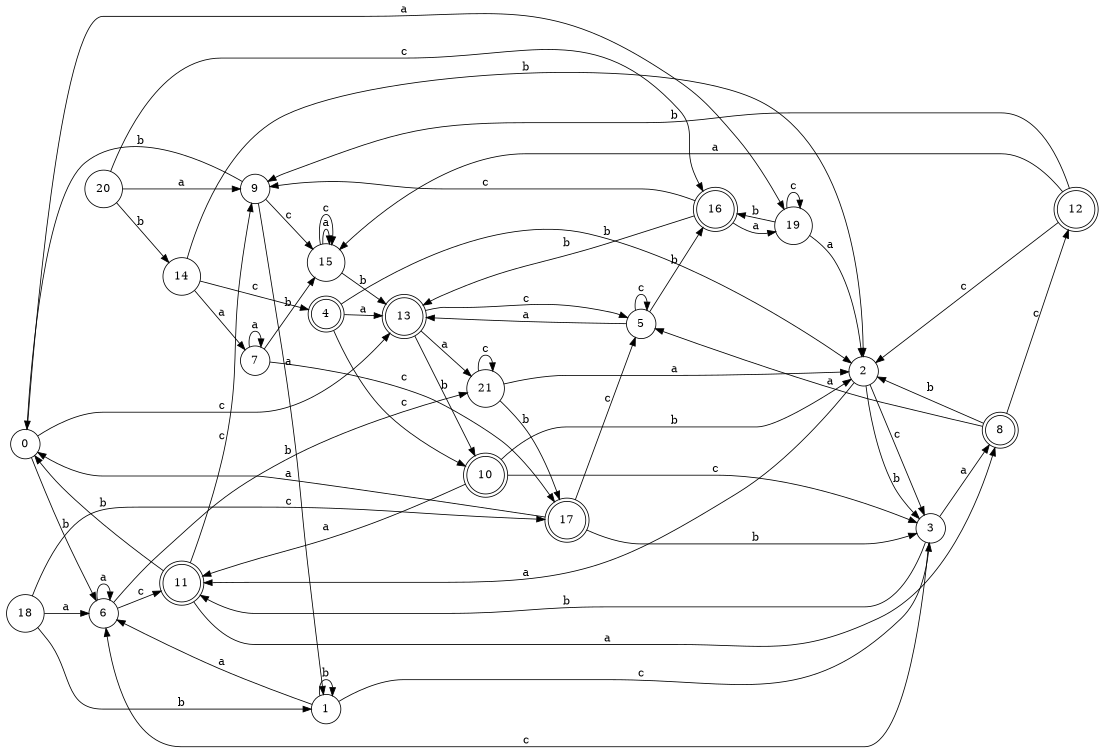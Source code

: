 digraph n18_8 {
__start0 [label="" shape="none"];

rankdir=LR;
size="8,5";

s0 [style="filled", color="black", fillcolor="white" shape="circle", label="0"];
s1 [style="filled", color="black", fillcolor="white" shape="circle", label="1"];
s2 [style="filled", color="black", fillcolor="white" shape="circle", label="2"];
s3 [style="filled", color="black", fillcolor="white" shape="circle", label="3"];
s4 [style="rounded,filled", color="black", fillcolor="white" shape="doublecircle", label="4"];
s5 [style="filled", color="black", fillcolor="white" shape="circle", label="5"];
s6 [style="filled", color="black", fillcolor="white" shape="circle", label="6"];
s7 [style="filled", color="black", fillcolor="white" shape="circle", label="7"];
s8 [style="rounded,filled", color="black", fillcolor="white" shape="doublecircle", label="8"];
s9 [style="filled", color="black", fillcolor="white" shape="circle", label="9"];
s10 [style="rounded,filled", color="black", fillcolor="white" shape="doublecircle", label="10"];
s11 [style="rounded,filled", color="black", fillcolor="white" shape="doublecircle", label="11"];
s12 [style="rounded,filled", color="black", fillcolor="white" shape="doublecircle", label="12"];
s13 [style="rounded,filled", color="black", fillcolor="white" shape="doublecircle", label="13"];
s14 [style="filled", color="black", fillcolor="white" shape="circle", label="14"];
s15 [style="filled", color="black", fillcolor="white" shape="circle", label="15"];
s16 [style="rounded,filled", color="black", fillcolor="white" shape="doublecircle", label="16"];
s17 [style="rounded,filled", color="black", fillcolor="white" shape="doublecircle", label="17"];
s18 [style="filled", color="black", fillcolor="white" shape="circle", label="18"];
s19 [style="filled", color="black", fillcolor="white" shape="circle", label="19"];
s20 [style="filled", color="black", fillcolor="white" shape="circle", label="20"];
s21 [style="filled", color="black", fillcolor="white" shape="circle", label="21"];
s0 -> s19 [label="a"];
s0 -> s6 [label="b"];
s0 -> s13 [label="c"];
s1 -> s6 [label="a"];
s1 -> s1 [label="b"];
s1 -> s3 [label="c"];
s2 -> s11 [label="a"];
s2 -> s3 [label="b"];
s2 -> s3 [label="c"];
s3 -> s8 [label="a"];
s3 -> s11 [label="b"];
s3 -> s6 [label="c"];
s4 -> s13 [label="a"];
s4 -> s2 [label="b"];
s4 -> s10 [label="c"];
s5 -> s13 [label="a"];
s5 -> s16 [label="b"];
s5 -> s5 [label="c"];
s6 -> s6 [label="a"];
s6 -> s21 [label="b"];
s6 -> s11 [label="c"];
s7 -> s7 [label="a"];
s7 -> s15 [label="b"];
s7 -> s17 [label="c"];
s8 -> s5 [label="a"];
s8 -> s2 [label="b"];
s8 -> s12 [label="c"];
s9 -> s1 [label="a"];
s9 -> s0 [label="b"];
s9 -> s15 [label="c"];
s10 -> s11 [label="a"];
s10 -> s2 [label="b"];
s10 -> s3 [label="c"];
s11 -> s8 [label="a"];
s11 -> s0 [label="b"];
s11 -> s9 [label="c"];
s12 -> s15 [label="a"];
s12 -> s9 [label="b"];
s12 -> s2 [label="c"];
s13 -> s21 [label="a"];
s13 -> s10 [label="b"];
s13 -> s5 [label="c"];
s14 -> s7 [label="a"];
s14 -> s2 [label="b"];
s14 -> s4 [label="c"];
s15 -> s15 [label="a"];
s15 -> s13 [label="b"];
s15 -> s15 [label="c"];
s16 -> s19 [label="a"];
s16 -> s13 [label="b"];
s16 -> s9 [label="c"];
s17 -> s0 [label="a"];
s17 -> s3 [label="b"];
s17 -> s5 [label="c"];
s18 -> s6 [label="a"];
s18 -> s1 [label="b"];
s18 -> s17 [label="c"];
s19 -> s2 [label="a"];
s19 -> s16 [label="b"];
s19 -> s19 [label="c"];
s20 -> s9 [label="a"];
s20 -> s14 [label="b"];
s20 -> s16 [label="c"];
s21 -> s2 [label="a"];
s21 -> s17 [label="b"];
s21 -> s21 [label="c"];

}